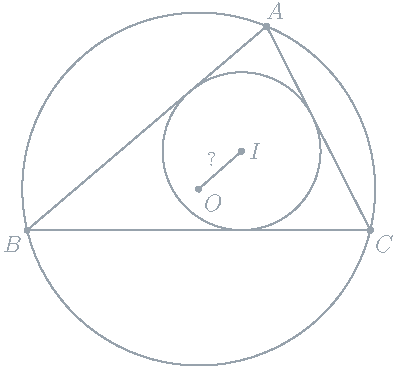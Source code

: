 import geometry;
size(7cm);


pen penColor = rgb("98a3ad");

triangle t = triangleabc(4, 5.5, 6);

point A = t.C;
point B = t.A;
point C = t.B;


circle ic = incircle(t);
circle w = circle(t);

point I = ic.C;
point O = w.C;

//draw


draw(t, penColor);
draw(ic, penColor);
draw(w, penColor);

dot("$A$", A, N+E*0.5, fontsize(12) + penColor);
dot("$B$", B, SW, fontsize(12) + penColor);
dot("$C$", C, SE, fontsize(12) + penColor);


dot(Label("$I$"), I, fontsize(12) + penColor);
dot(Label("$O$"), O, SE, fontsize(12) + penColor);

draw(Label("?", Relative(0.5)), segment(I, O), fontsize(10)+penColor);
